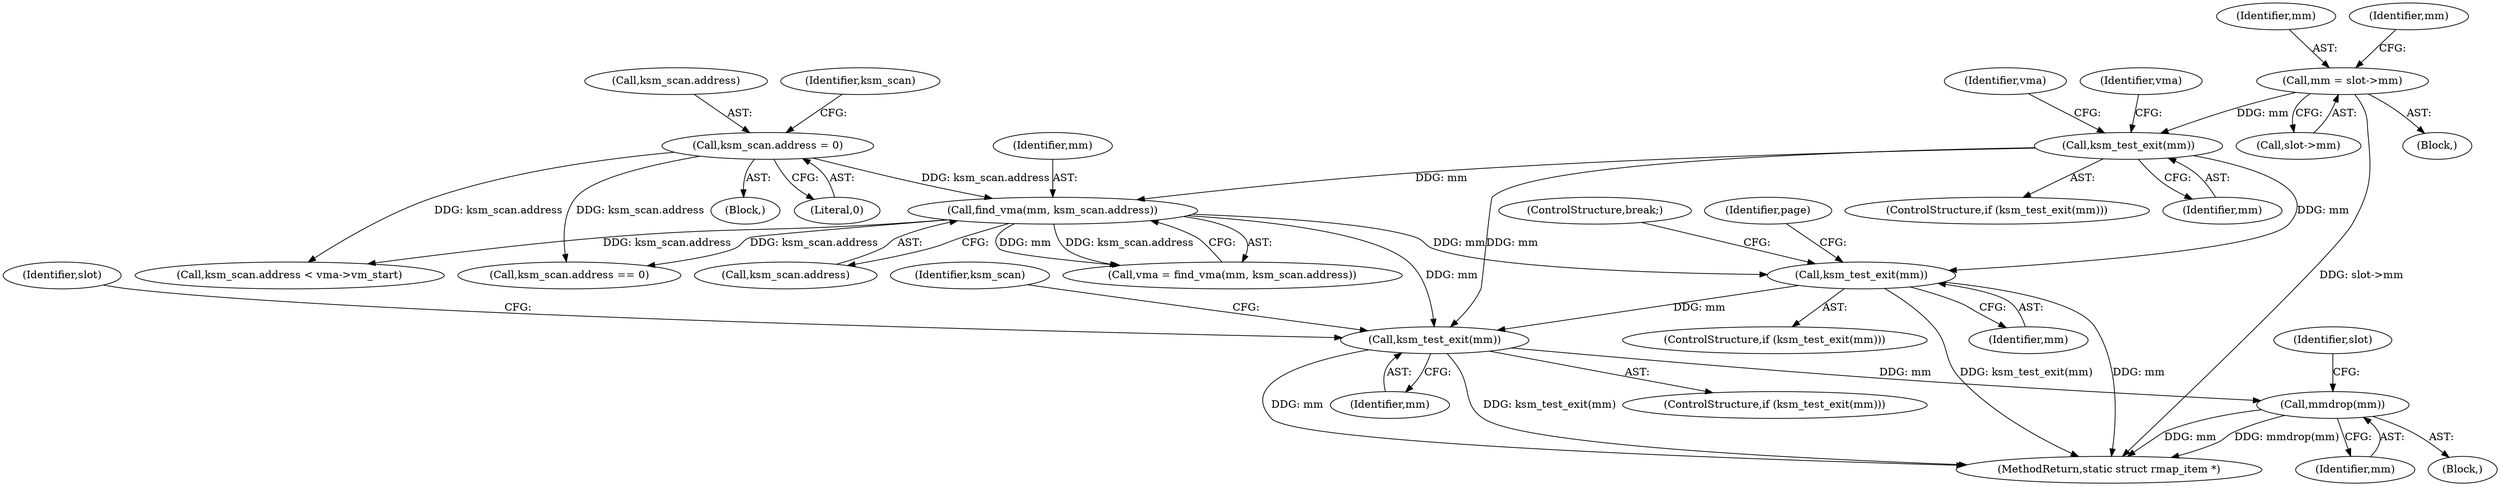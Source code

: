digraph "0_linux_2b472611a32a72f4a118c069c2d62a1a3f087afd@pointer" {
"1000334" [label="(Call,ksm_test_exit(mm))"];
"1000186" [label="(Call,find_vma(mm, ksm_scan.address))"];
"1000178" [label="(Call,ksm_test_exit(mm))"];
"1000167" [label="(Call,mm = slot->mm)"];
"1000154" [label="(Call,ksm_scan.address = 0)"];
"1000244" [label="(Call,ksm_test_exit(mm))"];
"1000391" [label="(Call,mmdrop(mm))"];
"1000161" [label="(Identifier,ksm_scan)"];
"1000177" [label="(ControlStructure,if (ksm_test_exit(mm)))"];
"1000359" [label="(Call,ksm_scan.address == 0)"];
"1000168" [label="(Identifier,mm)"];
"1000420" [label="(MethodReturn,static struct rmap_item *)"];
"1000186" [label="(Call,find_vma(mm, ksm_scan.address))"];
"1000184" [label="(Call,vma = find_vma(mm, ksm_scan.address))"];
"1000155" [label="(Call,ksm_scan.address)"];
"1000333" [label="(ControlStructure,if (ksm_test_exit(mm)))"];
"1000335" [label="(Identifier,mm)"];
"1000187" [label="(Identifier,mm)"];
"1000392" [label="(Identifier,mm)"];
"1000178" [label="(Call,ksm_test_exit(mm))"];
"1000130" [label="(Block,)"];
"1000364" [label="(Block,)"];
"1000244" [label="(Call,ksm_test_exit(mm))"];
"1000249" [label="(Identifier,page)"];
"1000107" [label="(Block,)"];
"1000351" [label="(Identifier,slot)"];
"1000245" [label="(Identifier,mm)"];
"1000175" [label="(Identifier,mm)"];
"1000158" [label="(Literal,0)"];
"1000243" [label="(ControlStructure,if (ksm_test_exit(mm)))"];
"1000154" [label="(Call,ksm_scan.address = 0)"];
"1000334" [label="(Call,ksm_test_exit(mm))"];
"1000188" [label="(Call,ksm_scan.address)"];
"1000208" [label="(Call,ksm_scan.address < vma->vm_start)"];
"1000246" [label="(ControlStructure,break;)"];
"1000179" [label="(Identifier,mm)"];
"1000404" [label="(Identifier,slot)"];
"1000181" [label="(Identifier,vma)"];
"1000167" [label="(Call,mm = slot->mm)"];
"1000339" [label="(Identifier,ksm_scan)"];
"1000185" [label="(Identifier,vma)"];
"1000169" [label="(Call,slot->mm)"];
"1000391" [label="(Call,mmdrop(mm))"];
"1000334" -> "1000333"  [label="AST: "];
"1000334" -> "1000335"  [label="CFG: "];
"1000335" -> "1000334"  [label="AST: "];
"1000339" -> "1000334"  [label="CFG: "];
"1000351" -> "1000334"  [label="CFG: "];
"1000334" -> "1000420"  [label="DDG: ksm_test_exit(mm)"];
"1000334" -> "1000420"  [label="DDG: mm"];
"1000186" -> "1000334"  [label="DDG: mm"];
"1000178" -> "1000334"  [label="DDG: mm"];
"1000244" -> "1000334"  [label="DDG: mm"];
"1000334" -> "1000391"  [label="DDG: mm"];
"1000186" -> "1000184"  [label="AST: "];
"1000186" -> "1000188"  [label="CFG: "];
"1000187" -> "1000186"  [label="AST: "];
"1000188" -> "1000186"  [label="AST: "];
"1000184" -> "1000186"  [label="CFG: "];
"1000186" -> "1000184"  [label="DDG: mm"];
"1000186" -> "1000184"  [label="DDG: ksm_scan.address"];
"1000178" -> "1000186"  [label="DDG: mm"];
"1000154" -> "1000186"  [label="DDG: ksm_scan.address"];
"1000186" -> "1000208"  [label="DDG: ksm_scan.address"];
"1000186" -> "1000244"  [label="DDG: mm"];
"1000186" -> "1000359"  [label="DDG: ksm_scan.address"];
"1000178" -> "1000177"  [label="AST: "];
"1000178" -> "1000179"  [label="CFG: "];
"1000179" -> "1000178"  [label="AST: "];
"1000181" -> "1000178"  [label="CFG: "];
"1000185" -> "1000178"  [label="CFG: "];
"1000167" -> "1000178"  [label="DDG: mm"];
"1000178" -> "1000244"  [label="DDG: mm"];
"1000167" -> "1000107"  [label="AST: "];
"1000167" -> "1000169"  [label="CFG: "];
"1000168" -> "1000167"  [label="AST: "];
"1000169" -> "1000167"  [label="AST: "];
"1000175" -> "1000167"  [label="CFG: "];
"1000167" -> "1000420"  [label="DDG: slot->mm"];
"1000154" -> "1000130"  [label="AST: "];
"1000154" -> "1000158"  [label="CFG: "];
"1000155" -> "1000154"  [label="AST: "];
"1000158" -> "1000154"  [label="AST: "];
"1000161" -> "1000154"  [label="CFG: "];
"1000154" -> "1000208"  [label="DDG: ksm_scan.address"];
"1000154" -> "1000359"  [label="DDG: ksm_scan.address"];
"1000244" -> "1000243"  [label="AST: "];
"1000244" -> "1000245"  [label="CFG: "];
"1000245" -> "1000244"  [label="AST: "];
"1000246" -> "1000244"  [label="CFG: "];
"1000249" -> "1000244"  [label="CFG: "];
"1000244" -> "1000420"  [label="DDG: ksm_test_exit(mm)"];
"1000244" -> "1000420"  [label="DDG: mm"];
"1000391" -> "1000364"  [label="AST: "];
"1000391" -> "1000392"  [label="CFG: "];
"1000392" -> "1000391"  [label="AST: "];
"1000404" -> "1000391"  [label="CFG: "];
"1000391" -> "1000420"  [label="DDG: mm"];
"1000391" -> "1000420"  [label="DDG: mmdrop(mm)"];
}
